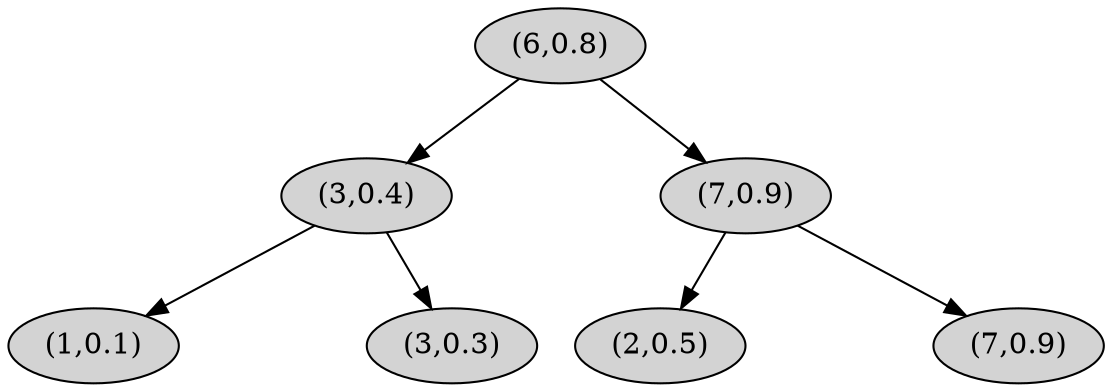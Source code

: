 digraph G {
  node [style=filled];
  N0 [label = "(6,0.8)"];
  N0 -> N1;
  N1 [label = "(3,0.4)"];
  N1 -> N2;
  N2 [label = "(1,0.1)"];
  C1 [label=1, style = invis];
  N1-> C1 [style=invis];
  N1 -> N3;
  N3 [label = "(3,0.3)"];
  C0 [label=0, style = invis];
  N0-> C0 [style=invis];
  N0 -> N4;
  N4 [label = "(7,0.9)"];
  N4 -> N5;
  N5 [label = "(2,0.5)"];
  C4 [label=4, style = invis];
  N4-> C4 [style=invis];
  N4 -> N6;
  N6 [label = "(7,0.9)"];
}
